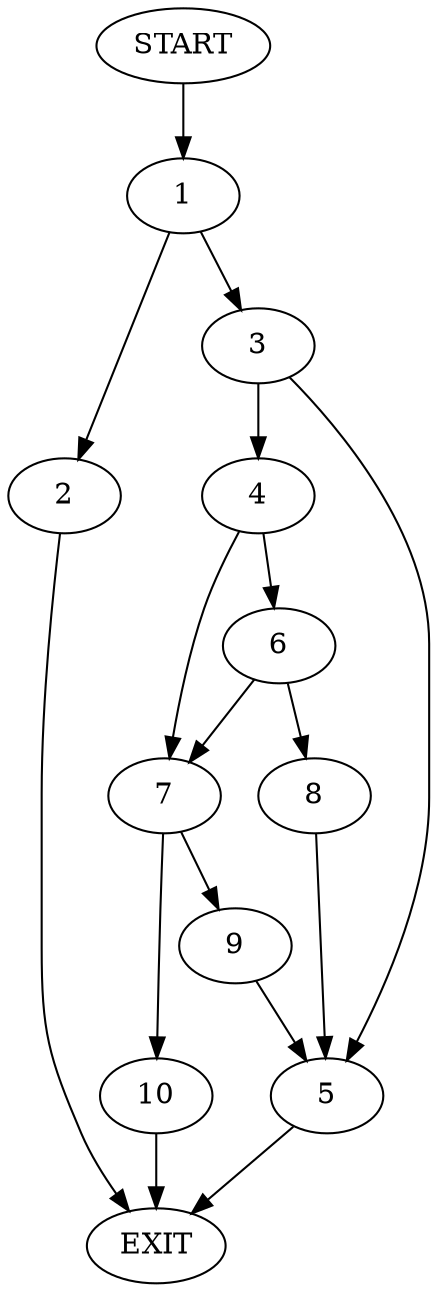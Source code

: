 digraph {
0 [label="START"]
11 [label="EXIT"]
0 -> 1
1 -> 2
1 -> 3
2 -> 11
3 -> 4
3 -> 5
5 -> 11
4 -> 6
4 -> 7
6 -> 8
6 -> 7
7 -> 9
7 -> 10
8 -> 5
9 -> 5
10 -> 11
}
